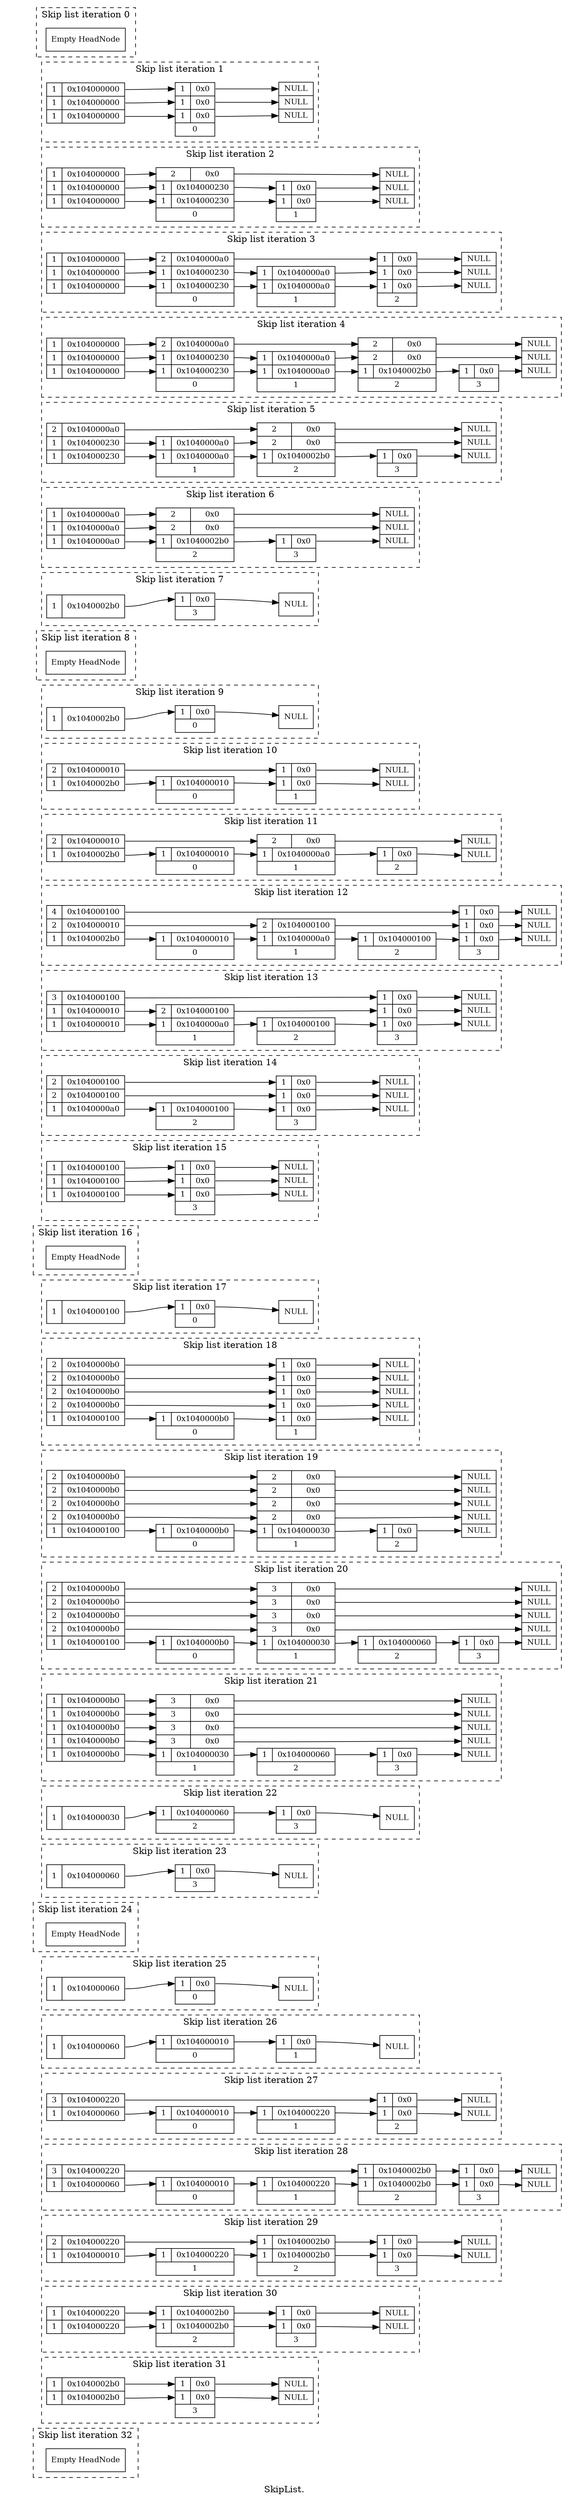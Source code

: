 # doc_insert_remove_repeat
digraph SkipList {
label = "SkipList."
graph [rankdir = "LR"];
node [fontsize = "12" shape = "ellipse"];
edge [];

subgraph cluster0 {
style=dashed
label="Skip list iteration 0"

"HeadNode0" [
label = "Empty HeadNode"
shape = "record"
];


}

subgraph cluster1 {
style=dashed
label="Skip list iteration 1"

"HeadNode1" [
label = "{ 1 | <f3> 0x104000000} | { 1 | <f2> 0x104000000} | { 1 | <f1> 0x104000000}"
shape = "record"
];
"HeadNode1":f1 -> "node10x104000000":w1 [];
"HeadNode1":f2 -> "node10x104000000":w2 [];
"HeadNode1":f3 -> "node10x104000000":w3 [];

"node10x104000000" [
label = " { <w3> 1 | <f3> 0x0 } | { <w2> 1 | <f2> 0x0 } | { <w1> 1 | <f1> 0x0 } | <f0> 0"
shape = "record"
];
"node10x104000000":f1 -> "node10x0":w1 [];
"node10x104000000":f2 -> "node10x0":w2 [];
"node10x104000000":f3 -> "node10x0":w3 [];

"node10x0" [label = "<w3> NULL | <w2> NULL | <w1> NULL" shape = "record"];
}

subgraph cluster2 {
style=dashed
label="Skip list iteration 2"

"HeadNode2" [
label = "{ 1 | <f3> 0x104000000} | { 1 | <f2> 0x104000000} | { 1 | <f1> 0x104000000}"
shape = "record"
];
"HeadNode2":f1 -> "node20x104000000":w1 [];
"HeadNode2":f2 -> "node20x104000000":w2 [];
"HeadNode2":f3 -> "node20x104000000":w3 [];

"node20x104000000" [
label = " { <w3> 2 | <f3> 0x0 } | { <w2> 1 | <f2> 0x104000230 } | { <w1> 1 | <f1> 0x104000230 } | <f0> 0"
shape = "record"
];
"node20x104000000":f1 -> "node20x104000230":w1 [];
"node20x104000000":f2 -> "node20x104000230":w2 [];
"node20x104000000":f3 -> "node20x0":w3 [];
"node20x104000230" [
label = " { <w2> 1 | <f2> 0x0 } | { <w1> 1 | <f1> 0x0 } | <f0> 1"
shape = "record"
];
"node20x104000230":f1 -> "node20x0":w1 [];
"node20x104000230":f2 -> "node20x0":w2 [];

"node20x0" [label = "<w3> NULL | <w2> NULL | <w1> NULL" shape = "record"];
}

subgraph cluster3 {
style=dashed
label="Skip list iteration 3"

"HeadNode3" [
label = "{ 1 | <f3> 0x104000000} | { 1 | <f2> 0x104000000} | { 1 | <f1> 0x104000000}"
shape = "record"
];
"HeadNode3":f1 -> "node30x104000000":w1 [];
"HeadNode3":f2 -> "node30x104000000":w2 [];
"HeadNode3":f3 -> "node30x104000000":w3 [];

"node30x104000000" [
label = " { <w3> 2 | <f3> 0x1040000a0 } | { <w2> 1 | <f2> 0x104000230 } | { <w1> 1 | <f1> 0x104000230 } | <f0> 0"
shape = "record"
];
"node30x104000000":f1 -> "node30x104000230":w1 [];
"node30x104000000":f2 -> "node30x104000230":w2 [];
"node30x104000000":f3 -> "node30x1040000a0":w3 [];
"node30x104000230" [
label = " { <w2> 1 | <f2> 0x1040000a0 } | { <w1> 1 | <f1> 0x1040000a0 } | <f0> 1"
shape = "record"
];
"node30x104000230":f1 -> "node30x1040000a0":w1 [];
"node30x104000230":f2 -> "node30x1040000a0":w2 [];
"node30x1040000a0" [
label = " { <w3> 1 | <f3> 0x0 } | { <w2> 1 | <f2> 0x0 } | { <w1> 1 | <f1> 0x0 } | <f0> 2"
shape = "record"
];
"node30x1040000a0":f1 -> "node30x0":w1 [];
"node30x1040000a0":f2 -> "node30x0":w2 [];
"node30x1040000a0":f3 -> "node30x0":w3 [];

"node30x0" [label = "<w3> NULL | <w2> NULL | <w1> NULL" shape = "record"];
}

subgraph cluster4 {
style=dashed
label="Skip list iteration 4"

"HeadNode4" [
label = "{ 1 | <f3> 0x104000000} | { 1 | <f2> 0x104000000} | { 1 | <f1> 0x104000000}"
shape = "record"
];
"HeadNode4":f1 -> "node40x104000000":w1 [];
"HeadNode4":f2 -> "node40x104000000":w2 [];
"HeadNode4":f3 -> "node40x104000000":w3 [];

"node40x104000000" [
label = " { <w3> 2 | <f3> 0x1040000a0 } | { <w2> 1 | <f2> 0x104000230 } | { <w1> 1 | <f1> 0x104000230 } | <f0> 0"
shape = "record"
];
"node40x104000000":f1 -> "node40x104000230":w1 [];
"node40x104000000":f2 -> "node40x104000230":w2 [];
"node40x104000000":f3 -> "node40x1040000a0":w3 [];
"node40x104000230" [
label = " { <w2> 1 | <f2> 0x1040000a0 } | { <w1> 1 | <f1> 0x1040000a0 } | <f0> 1"
shape = "record"
];
"node40x104000230":f1 -> "node40x1040000a0":w1 [];
"node40x104000230":f2 -> "node40x1040000a0":w2 [];
"node40x1040000a0" [
label = " { <w3> 2 | <f3> 0x0 } | { <w2> 2 | <f2> 0x0 } | { <w1> 1 | <f1> 0x1040002b0 } | <f0> 2"
shape = "record"
];
"node40x1040000a0":f1 -> "node40x1040002b0":w1 [];
"node40x1040000a0":f2 -> "node40x0":w2 [];
"node40x1040000a0":f3 -> "node40x0":w3 [];
"node40x1040002b0" [
label = " { <w1> 1 | <f1> 0x0 } | <f0> 3"
shape = "record"
];
"node40x1040002b0":f1 -> "node40x0":w1 [];

"node40x0" [label = "<w3> NULL | <w2> NULL | <w1> NULL" shape = "record"];
}

subgraph cluster5 {
style=dashed
label="Skip list iteration 5"

"HeadNode5" [
label = "{ 2 | <f3> 0x1040000a0} | { 1 | <f2> 0x104000230} | { 1 | <f1> 0x104000230}"
shape = "record"
];
"HeadNode5":f1 -> "node50x104000230":w1 [];
"HeadNode5":f2 -> "node50x104000230":w2 [];
"HeadNode5":f3 -> "node50x1040000a0":w3 [];

"node50x104000230" [
label = " { <w2> 1 | <f2> 0x1040000a0 } | { <w1> 1 | <f1> 0x1040000a0 } | <f0> 1"
shape = "record"
];
"node50x104000230":f1 -> "node50x1040000a0":w1 [];
"node50x104000230":f2 -> "node50x1040000a0":w2 [];
"node50x1040000a0" [
label = " { <w3> 2 | <f3> 0x0 } | { <w2> 2 | <f2> 0x0 } | { <w1> 1 | <f1> 0x1040002b0 } | <f0> 2"
shape = "record"
];
"node50x1040000a0":f1 -> "node50x1040002b0":w1 [];
"node50x1040000a0":f2 -> "node50x0":w2 [];
"node50x1040000a0":f3 -> "node50x0":w3 [];
"node50x1040002b0" [
label = " { <w1> 1 | <f1> 0x0 } | <f0> 3"
shape = "record"
];
"node50x1040002b0":f1 -> "node50x0":w1 [];

"node50x0" [label = "<w3> NULL | <w2> NULL | <w1> NULL" shape = "record"];
}

subgraph cluster6 {
style=dashed
label="Skip list iteration 6"

"HeadNode6" [
label = "{ 1 | <f3> 0x1040000a0} | { 1 | <f2> 0x1040000a0} | { 1 | <f1> 0x1040000a0}"
shape = "record"
];
"HeadNode6":f1 -> "node60x1040000a0":w1 [];
"HeadNode6":f2 -> "node60x1040000a0":w2 [];
"HeadNode6":f3 -> "node60x1040000a0":w3 [];

"node60x1040000a0" [
label = " { <w3> 2 | <f3> 0x0 } | { <w2> 2 | <f2> 0x0 } | { <w1> 1 | <f1> 0x1040002b0 } | <f0> 2"
shape = "record"
];
"node60x1040000a0":f1 -> "node60x1040002b0":w1 [];
"node60x1040000a0":f2 -> "node60x0":w2 [];
"node60x1040000a0":f3 -> "node60x0":w3 [];
"node60x1040002b0" [
label = " { <w1> 1 | <f1> 0x0 } | <f0> 3"
shape = "record"
];
"node60x1040002b0":f1 -> "node60x0":w1 [];

"node60x0" [label = "<w3> NULL | <w2> NULL | <w1> NULL" shape = "record"];
}

subgraph cluster7 {
style=dashed
label="Skip list iteration 7"

"HeadNode7" [
label = "{ 1 | <f1> 0x1040002b0}"
shape = "record"
];
"HeadNode7":f1 -> "node70x1040002b0":w1 [];

"node70x1040002b0" [
label = " { <w1> 1 | <f1> 0x0 } | <f0> 3"
shape = "record"
];
"node70x1040002b0":f1 -> "node70x0":w1 [];

"node70x0" [label = "<w1> NULL" shape = "record"];
}

subgraph cluster8 {
style=dashed
label="Skip list iteration 8"

"HeadNode8" [
label = "Empty HeadNode"
shape = "record"
];


}

subgraph cluster9 {
style=dashed
label="Skip list iteration 9"

"HeadNode9" [
label = "{ 1 | <f1> 0x1040002b0}"
shape = "record"
];
"HeadNode9":f1 -> "node90x1040002b0":w1 [];

"node90x1040002b0" [
label = " { <w1> 1 | <f1> 0x0 } | <f0> 0"
shape = "record"
];
"node90x1040002b0":f1 -> "node90x0":w1 [];

"node90x0" [label = "<w1> NULL" shape = "record"];
}

subgraph cluster10 {
style=dashed
label="Skip list iteration 10"

"HeadNode10" [
label = "{ 2 | <f2> 0x104000010} | { 1 | <f1> 0x1040002b0}"
shape = "record"
];
"HeadNode10":f1 -> "node100x1040002b0":w1 [];
"HeadNode10":f2 -> "node100x104000010":w2 [];

"node100x1040002b0" [
label = " { <w1> 1 | <f1> 0x104000010 } | <f0> 0"
shape = "record"
];
"node100x1040002b0":f1 -> "node100x104000010":w1 [];
"node100x104000010" [
label = " { <w2> 1 | <f2> 0x0 } | { <w1> 1 | <f1> 0x0 } | <f0> 1"
shape = "record"
];
"node100x104000010":f1 -> "node100x0":w1 [];
"node100x104000010":f2 -> "node100x0":w2 [];

"node100x0" [label = "<w2> NULL | <w1> NULL" shape = "record"];
}

subgraph cluster11 {
style=dashed
label="Skip list iteration 11"

"HeadNode11" [
label = "{ 2 | <f2> 0x104000010} | { 1 | <f1> 0x1040002b0}"
shape = "record"
];
"HeadNode11":f1 -> "node110x1040002b0":w1 [];
"HeadNode11":f2 -> "node110x104000010":w2 [];

"node110x1040002b0" [
label = " { <w1> 1 | <f1> 0x104000010 } | <f0> 0"
shape = "record"
];
"node110x1040002b0":f1 -> "node110x104000010":w1 [];
"node110x104000010" [
label = " { <w2> 2 | <f2> 0x0 } | { <w1> 1 | <f1> 0x1040000a0 } | <f0> 1"
shape = "record"
];
"node110x104000010":f1 -> "node110x1040000a0":w1 [];
"node110x104000010":f2 -> "node110x0":w2 [];
"node110x1040000a0" [
label = " { <w1> 1 | <f1> 0x0 } | <f0> 2"
shape = "record"
];
"node110x1040000a0":f1 -> "node110x0":w1 [];

"node110x0" [label = "<w2> NULL | <w1> NULL" shape = "record"];
}

subgraph cluster12 {
style=dashed
label="Skip list iteration 12"

"HeadNode12" [
label = "{ 4 | <f3> 0x104000100} | { 2 | <f2> 0x104000010} | { 1 | <f1> 0x1040002b0}"
shape = "record"
];
"HeadNode12":f1 -> "node120x1040002b0":w1 [];
"HeadNode12":f2 -> "node120x104000010":w2 [];
"HeadNode12":f3 -> "node120x104000100":w3 [];

"node120x1040002b0" [
label = " { <w1> 1 | <f1> 0x104000010 } | <f0> 0"
shape = "record"
];
"node120x1040002b0":f1 -> "node120x104000010":w1 [];
"node120x104000010" [
label = " { <w2> 2 | <f2> 0x104000100 } | { <w1> 1 | <f1> 0x1040000a0 } | <f0> 1"
shape = "record"
];
"node120x104000010":f1 -> "node120x1040000a0":w1 [];
"node120x104000010":f2 -> "node120x104000100":w2 [];
"node120x1040000a0" [
label = " { <w1> 1 | <f1> 0x104000100 } | <f0> 2"
shape = "record"
];
"node120x1040000a0":f1 -> "node120x104000100":w1 [];
"node120x104000100" [
label = " { <w3> 1 | <f3> 0x0 } | { <w2> 1 | <f2> 0x0 } | { <w1> 1 | <f1> 0x0 } | <f0> 3"
shape = "record"
];
"node120x104000100":f1 -> "node120x0":w1 [];
"node120x104000100":f2 -> "node120x0":w2 [];
"node120x104000100":f3 -> "node120x0":w3 [];

"node120x0" [label = "<w3> NULL | <w2> NULL | <w1> NULL" shape = "record"];
}

subgraph cluster13 {
style=dashed
label="Skip list iteration 13"

"HeadNode13" [
label = "{ 3 | <f3> 0x104000100} | { 1 | <f2> 0x104000010} | { 1 | <f1> 0x104000010}"
shape = "record"
];
"HeadNode13":f1 -> "node130x104000010":w1 [];
"HeadNode13":f2 -> "node130x104000010":w2 [];
"HeadNode13":f3 -> "node130x104000100":w3 [];

"node130x104000010" [
label = " { <w2> 2 | <f2> 0x104000100 } | { <w1> 1 | <f1> 0x1040000a0 } | <f0> 1"
shape = "record"
];
"node130x104000010":f1 -> "node130x1040000a0":w1 [];
"node130x104000010":f2 -> "node130x104000100":w2 [];
"node130x1040000a0" [
label = " { <w1> 1 | <f1> 0x104000100 } | <f0> 2"
shape = "record"
];
"node130x1040000a0":f1 -> "node130x104000100":w1 [];
"node130x104000100" [
label = " { <w3> 1 | <f3> 0x0 } | { <w2> 1 | <f2> 0x0 } | { <w1> 1 | <f1> 0x0 } | <f0> 3"
shape = "record"
];
"node130x104000100":f1 -> "node130x0":w1 [];
"node130x104000100":f2 -> "node130x0":w2 [];
"node130x104000100":f3 -> "node130x0":w3 [];

"node130x0" [label = "<w3> NULL | <w2> NULL | <w1> NULL" shape = "record"];
}

subgraph cluster14 {
style=dashed
label="Skip list iteration 14"

"HeadNode14" [
label = "{ 2 | <f3> 0x104000100} | { 2 | <f2> 0x104000100} | { 1 | <f1> 0x1040000a0}"
shape = "record"
];
"HeadNode14":f1 -> "node140x1040000a0":w1 [];
"HeadNode14":f2 -> "node140x104000100":w2 [];
"HeadNode14":f3 -> "node140x104000100":w3 [];

"node140x1040000a0" [
label = " { <w1> 1 | <f1> 0x104000100 } | <f0> 2"
shape = "record"
];
"node140x1040000a0":f1 -> "node140x104000100":w1 [];
"node140x104000100" [
label = " { <w3> 1 | <f3> 0x0 } | { <w2> 1 | <f2> 0x0 } | { <w1> 1 | <f1> 0x0 } | <f0> 3"
shape = "record"
];
"node140x104000100":f1 -> "node140x0":w1 [];
"node140x104000100":f2 -> "node140x0":w2 [];
"node140x104000100":f3 -> "node140x0":w3 [];

"node140x0" [label = "<w3> NULL | <w2> NULL | <w1> NULL" shape = "record"];
}

subgraph cluster15 {
style=dashed
label="Skip list iteration 15"

"HeadNode15" [
label = "{ 1 | <f3> 0x104000100} | { 1 | <f2> 0x104000100} | { 1 | <f1> 0x104000100}"
shape = "record"
];
"HeadNode15":f1 -> "node150x104000100":w1 [];
"HeadNode15":f2 -> "node150x104000100":w2 [];
"HeadNode15":f3 -> "node150x104000100":w3 [];

"node150x104000100" [
label = " { <w3> 1 | <f3> 0x0 } | { <w2> 1 | <f2> 0x0 } | { <w1> 1 | <f1> 0x0 } | <f0> 3"
shape = "record"
];
"node150x104000100":f1 -> "node150x0":w1 [];
"node150x104000100":f2 -> "node150x0":w2 [];
"node150x104000100":f3 -> "node150x0":w3 [];

"node150x0" [label = "<w3> NULL | <w2> NULL | <w1> NULL" shape = "record"];
}

subgraph cluster16 {
style=dashed
label="Skip list iteration 16"

"HeadNode16" [
label = "Empty HeadNode"
shape = "record"
];


}

subgraph cluster17 {
style=dashed
label="Skip list iteration 17"

"HeadNode17" [
label = "{ 1 | <f1> 0x104000100}"
shape = "record"
];
"HeadNode17":f1 -> "node170x104000100":w1 [];

"node170x104000100" [
label = " { <w1> 1 | <f1> 0x0 } | <f0> 0"
shape = "record"
];
"node170x104000100":f1 -> "node170x0":w1 [];

"node170x0" [label = "<w1> NULL" shape = "record"];
}

subgraph cluster18 {
style=dashed
label="Skip list iteration 18"

"HeadNode18" [
label = "{ 2 | <f5> 0x1040000b0} | { 2 | <f4> 0x1040000b0} | { 2 | <f3> 0x1040000b0} | { 2 | <f2> 0x1040000b0} | { 1 | <f1> 0x104000100}"
shape = "record"
];
"HeadNode18":f1 -> "node180x104000100":w1 [];
"HeadNode18":f2 -> "node180x1040000b0":w2 [];
"HeadNode18":f3 -> "node180x1040000b0":w3 [];
"HeadNode18":f4 -> "node180x1040000b0":w4 [];
"HeadNode18":f5 -> "node180x1040000b0":w5 [];

"node180x104000100" [
label = " { <w1> 1 | <f1> 0x1040000b0 } | <f0> 0"
shape = "record"
];
"node180x104000100":f1 -> "node180x1040000b0":w1 [];
"node180x1040000b0" [
label = " { <w5> 1 | <f5> 0x0 } | { <w4> 1 | <f4> 0x0 } | { <w3> 1 | <f3> 0x0 } | { <w2> 1 | <f2> 0x0 } | { <w1> 1 | <f1> 0x0 } | <f0> 1"
shape = "record"
];
"node180x1040000b0":f1 -> "node180x0":w1 [];
"node180x1040000b0":f2 -> "node180x0":w2 [];
"node180x1040000b0":f3 -> "node180x0":w3 [];
"node180x1040000b0":f4 -> "node180x0":w4 [];
"node180x1040000b0":f5 -> "node180x0":w5 [];

"node180x0" [label = "<w5> NULL | <w4> NULL | <w3> NULL | <w2> NULL | <w1> NULL" shape = "record"];
}

subgraph cluster19 {
style=dashed
label="Skip list iteration 19"

"HeadNode19" [
label = "{ 2 | <f5> 0x1040000b0} | { 2 | <f4> 0x1040000b0} | { 2 | <f3> 0x1040000b0} | { 2 | <f2> 0x1040000b0} | { 1 | <f1> 0x104000100}"
shape = "record"
];
"HeadNode19":f1 -> "node190x104000100":w1 [];
"HeadNode19":f2 -> "node190x1040000b0":w2 [];
"HeadNode19":f3 -> "node190x1040000b0":w3 [];
"HeadNode19":f4 -> "node190x1040000b0":w4 [];
"HeadNode19":f5 -> "node190x1040000b0":w5 [];

"node190x104000100" [
label = " { <w1> 1 | <f1> 0x1040000b0 } | <f0> 0"
shape = "record"
];
"node190x104000100":f1 -> "node190x1040000b0":w1 [];
"node190x1040000b0" [
label = " { <w5> 2 | <f5> 0x0 } | { <w4> 2 | <f4> 0x0 } | { <w3> 2 | <f3> 0x0 } | { <w2> 2 | <f2> 0x0 } | { <w1> 1 | <f1> 0x104000030 } | <f0> 1"
shape = "record"
];
"node190x1040000b0":f1 -> "node190x104000030":w1 [];
"node190x1040000b0":f2 -> "node190x0":w2 [];
"node190x1040000b0":f3 -> "node190x0":w3 [];
"node190x1040000b0":f4 -> "node190x0":w4 [];
"node190x1040000b0":f5 -> "node190x0":w5 [];
"node190x104000030" [
label = " { <w1> 1 | <f1> 0x0 } | <f0> 2"
shape = "record"
];
"node190x104000030":f1 -> "node190x0":w1 [];

"node190x0" [label = "<w5> NULL | <w4> NULL | <w3> NULL | <w2> NULL | <w1> NULL" shape = "record"];
}

subgraph cluster20 {
style=dashed
label="Skip list iteration 20"

"HeadNode20" [
label = "{ 2 | <f5> 0x1040000b0} | { 2 | <f4> 0x1040000b0} | { 2 | <f3> 0x1040000b0} | { 2 | <f2> 0x1040000b0} | { 1 | <f1> 0x104000100}"
shape = "record"
];
"HeadNode20":f1 -> "node200x104000100":w1 [];
"HeadNode20":f2 -> "node200x1040000b0":w2 [];
"HeadNode20":f3 -> "node200x1040000b0":w3 [];
"HeadNode20":f4 -> "node200x1040000b0":w4 [];
"HeadNode20":f5 -> "node200x1040000b0":w5 [];

"node200x104000100" [
label = " { <w1> 1 | <f1> 0x1040000b0 } | <f0> 0"
shape = "record"
];
"node200x104000100":f1 -> "node200x1040000b0":w1 [];
"node200x1040000b0" [
label = " { <w5> 3 | <f5> 0x0 } | { <w4> 3 | <f4> 0x0 } | { <w3> 3 | <f3> 0x0 } | { <w2> 3 | <f2> 0x0 } | { <w1> 1 | <f1> 0x104000030 } | <f0> 1"
shape = "record"
];
"node200x1040000b0":f1 -> "node200x104000030":w1 [];
"node200x1040000b0":f2 -> "node200x0":w2 [];
"node200x1040000b0":f3 -> "node200x0":w3 [];
"node200x1040000b0":f4 -> "node200x0":w4 [];
"node200x1040000b0":f5 -> "node200x0":w5 [];
"node200x104000030" [
label = " { <w1> 1 | <f1> 0x104000060 } | <f0> 2"
shape = "record"
];
"node200x104000030":f1 -> "node200x104000060":w1 [];
"node200x104000060" [
label = " { <w1> 1 | <f1> 0x0 } | <f0> 3"
shape = "record"
];
"node200x104000060":f1 -> "node200x0":w1 [];

"node200x0" [label = "<w5> NULL | <w4> NULL | <w3> NULL | <w2> NULL | <w1> NULL" shape = "record"];
}

subgraph cluster21 {
style=dashed
label="Skip list iteration 21"

"HeadNode21" [
label = "{ 1 | <f5> 0x1040000b0} | { 1 | <f4> 0x1040000b0} | { 1 | <f3> 0x1040000b0} | { 1 | <f2> 0x1040000b0} | { 1 | <f1> 0x1040000b0}"
shape = "record"
];
"HeadNode21":f1 -> "node210x1040000b0":w1 [];
"HeadNode21":f2 -> "node210x1040000b0":w2 [];
"HeadNode21":f3 -> "node210x1040000b0":w3 [];
"HeadNode21":f4 -> "node210x1040000b0":w4 [];
"HeadNode21":f5 -> "node210x1040000b0":w5 [];

"node210x1040000b0" [
label = " { <w5> 3 | <f5> 0x0 } | { <w4> 3 | <f4> 0x0 } | { <w3> 3 | <f3> 0x0 } | { <w2> 3 | <f2> 0x0 } | { <w1> 1 | <f1> 0x104000030 } | <f0> 1"
shape = "record"
];
"node210x1040000b0":f1 -> "node210x104000030":w1 [];
"node210x1040000b0":f2 -> "node210x0":w2 [];
"node210x1040000b0":f3 -> "node210x0":w3 [];
"node210x1040000b0":f4 -> "node210x0":w4 [];
"node210x1040000b0":f5 -> "node210x0":w5 [];
"node210x104000030" [
label = " { <w1> 1 | <f1> 0x104000060 } | <f0> 2"
shape = "record"
];
"node210x104000030":f1 -> "node210x104000060":w1 [];
"node210x104000060" [
label = " { <w1> 1 | <f1> 0x0 } | <f0> 3"
shape = "record"
];
"node210x104000060":f1 -> "node210x0":w1 [];

"node210x0" [label = "<w5> NULL | <w4> NULL | <w3> NULL | <w2> NULL | <w1> NULL" shape = "record"];
}

subgraph cluster22 {
style=dashed
label="Skip list iteration 22"

"HeadNode22" [
label = "{ 1 | <f1> 0x104000030}"
shape = "record"
];
"HeadNode22":f1 -> "node220x104000030":w1 [];

"node220x104000030" [
label = " { <w1> 1 | <f1> 0x104000060 } | <f0> 2"
shape = "record"
];
"node220x104000030":f1 -> "node220x104000060":w1 [];
"node220x104000060" [
label = " { <w1> 1 | <f1> 0x0 } | <f0> 3"
shape = "record"
];
"node220x104000060":f1 -> "node220x0":w1 [];

"node220x0" [label = "<w1> NULL" shape = "record"];
}

subgraph cluster23 {
style=dashed
label="Skip list iteration 23"

"HeadNode23" [
label = "{ 1 | <f1> 0x104000060}"
shape = "record"
];
"HeadNode23":f1 -> "node230x104000060":w1 [];

"node230x104000060" [
label = " { <w1> 1 | <f1> 0x0 } | <f0> 3"
shape = "record"
];
"node230x104000060":f1 -> "node230x0":w1 [];

"node230x0" [label = "<w1> NULL" shape = "record"];
}

subgraph cluster24 {
style=dashed
label="Skip list iteration 24"

"HeadNode24" [
label = "Empty HeadNode"
shape = "record"
];


}

subgraph cluster25 {
style=dashed
label="Skip list iteration 25"

"HeadNode25" [
label = "{ 1 | <f1> 0x104000060}"
shape = "record"
];
"HeadNode25":f1 -> "node250x104000060":w1 [];

"node250x104000060" [
label = " { <w1> 1 | <f1> 0x0 } | <f0> 0"
shape = "record"
];
"node250x104000060":f1 -> "node250x0":w1 [];

"node250x0" [label = "<w1> NULL" shape = "record"];
}

subgraph cluster26 {
style=dashed
label="Skip list iteration 26"

"HeadNode26" [
label = "{ 1 | <f1> 0x104000060}"
shape = "record"
];
"HeadNode26":f1 -> "node260x104000060":w1 [];

"node260x104000060" [
label = " { <w1> 1 | <f1> 0x104000010 } | <f0> 0"
shape = "record"
];
"node260x104000060":f1 -> "node260x104000010":w1 [];
"node260x104000010" [
label = " { <w1> 1 | <f1> 0x0 } | <f0> 1"
shape = "record"
];
"node260x104000010":f1 -> "node260x0":w1 [];

"node260x0" [label = "<w1> NULL" shape = "record"];
}

subgraph cluster27 {
style=dashed
label="Skip list iteration 27"

"HeadNode27" [
label = "{ 3 | <f2> 0x104000220} | { 1 | <f1> 0x104000060}"
shape = "record"
];
"HeadNode27":f1 -> "node270x104000060":w1 [];
"HeadNode27":f2 -> "node270x104000220":w2 [];

"node270x104000060" [
label = " { <w1> 1 | <f1> 0x104000010 } | <f0> 0"
shape = "record"
];
"node270x104000060":f1 -> "node270x104000010":w1 [];
"node270x104000010" [
label = " { <w1> 1 | <f1> 0x104000220 } | <f0> 1"
shape = "record"
];
"node270x104000010":f1 -> "node270x104000220":w1 [];
"node270x104000220" [
label = " { <w2> 1 | <f2> 0x0 } | { <w1> 1 | <f1> 0x0 } | <f0> 2"
shape = "record"
];
"node270x104000220":f1 -> "node270x0":w1 [];
"node270x104000220":f2 -> "node270x0":w2 [];

"node270x0" [label = "<w2> NULL | <w1> NULL" shape = "record"];
}

subgraph cluster28 {
style=dashed
label="Skip list iteration 28"

"HeadNode28" [
label = "{ 3 | <f2> 0x104000220} | { 1 | <f1> 0x104000060}"
shape = "record"
];
"HeadNode28":f1 -> "node280x104000060":w1 [];
"HeadNode28":f2 -> "node280x104000220":w2 [];

"node280x104000060" [
label = " { <w1> 1 | <f1> 0x104000010 } | <f0> 0"
shape = "record"
];
"node280x104000060":f1 -> "node280x104000010":w1 [];
"node280x104000010" [
label = " { <w1> 1 | <f1> 0x104000220 } | <f0> 1"
shape = "record"
];
"node280x104000010":f1 -> "node280x104000220":w1 [];
"node280x104000220" [
label = " { <w2> 1 | <f2> 0x1040002b0 } | { <w1> 1 | <f1> 0x1040002b0 } | <f0> 2"
shape = "record"
];
"node280x104000220":f1 -> "node280x1040002b0":w1 [];
"node280x104000220":f2 -> "node280x1040002b0":w2 [];
"node280x1040002b0" [
label = " { <w2> 1 | <f2> 0x0 } | { <w1> 1 | <f1> 0x0 } | <f0> 3"
shape = "record"
];
"node280x1040002b0":f1 -> "node280x0":w1 [];
"node280x1040002b0":f2 -> "node280x0":w2 [];

"node280x0" [label = "<w2> NULL | <w1> NULL" shape = "record"];
}

subgraph cluster29 {
style=dashed
label="Skip list iteration 29"

"HeadNode29" [
label = "{ 2 | <f2> 0x104000220} | { 1 | <f1> 0x104000010}"
shape = "record"
];
"HeadNode29":f1 -> "node290x104000010":w1 [];
"HeadNode29":f2 -> "node290x104000220":w2 [];

"node290x104000010" [
label = " { <w1> 1 | <f1> 0x104000220 } | <f0> 1"
shape = "record"
];
"node290x104000010":f1 -> "node290x104000220":w1 [];
"node290x104000220" [
label = " { <w2> 1 | <f2> 0x1040002b0 } | { <w1> 1 | <f1> 0x1040002b0 } | <f0> 2"
shape = "record"
];
"node290x104000220":f1 -> "node290x1040002b0":w1 [];
"node290x104000220":f2 -> "node290x1040002b0":w2 [];
"node290x1040002b0" [
label = " { <w2> 1 | <f2> 0x0 } | { <w1> 1 | <f1> 0x0 } | <f0> 3"
shape = "record"
];
"node290x1040002b0":f1 -> "node290x0":w1 [];
"node290x1040002b0":f2 -> "node290x0":w2 [];

"node290x0" [label = "<w2> NULL | <w1> NULL" shape = "record"];
}

subgraph cluster30 {
style=dashed
label="Skip list iteration 30"

"HeadNode30" [
label = "{ 1 | <f2> 0x104000220} | { 1 | <f1> 0x104000220}"
shape = "record"
];
"HeadNode30":f1 -> "node300x104000220":w1 [];
"HeadNode30":f2 -> "node300x104000220":w2 [];

"node300x104000220" [
label = " { <w2> 1 | <f2> 0x1040002b0 } | { <w1> 1 | <f1> 0x1040002b0 } | <f0> 2"
shape = "record"
];
"node300x104000220":f1 -> "node300x1040002b0":w1 [];
"node300x104000220":f2 -> "node300x1040002b0":w2 [];
"node300x1040002b0" [
label = " { <w2> 1 | <f2> 0x0 } | { <w1> 1 | <f1> 0x0 } | <f0> 3"
shape = "record"
];
"node300x1040002b0":f1 -> "node300x0":w1 [];
"node300x1040002b0":f2 -> "node300x0":w2 [];

"node300x0" [label = "<w2> NULL | <w1> NULL" shape = "record"];
}

subgraph cluster31 {
style=dashed
label="Skip list iteration 31"

"HeadNode31" [
label = "{ 1 | <f2> 0x1040002b0} | { 1 | <f1> 0x1040002b0}"
shape = "record"
];
"HeadNode31":f1 -> "node310x1040002b0":w1 [];
"HeadNode31":f2 -> "node310x1040002b0":w2 [];

"node310x1040002b0" [
label = " { <w2> 1 | <f2> 0x0 } | { <w1> 1 | <f1> 0x0 } | <f0> 3"
shape = "record"
];
"node310x1040002b0":f1 -> "node310x0":w1 [];
"node310x1040002b0":f2 -> "node310x0":w2 [];

"node310x0" [label = "<w2> NULL | <w1> NULL" shape = "record"];
}

subgraph cluster32 {
style=dashed
label="Skip list iteration 32"

"HeadNode32" [
label = "Empty HeadNode"
shape = "record"
];


}

node0 [shape=record, label = "<f0> | <f1> | <f2> | <f3> | <f4> | <f5> | <f6> | <f7> | <f8> | <f9> | <f10> | <f11> | <f12> | <f13> | <f14> | <f15> | <f16> | <f17> | <f18> | <f19> | <f20> | <f21> | <f22> | <f23> | <f24> | <f25> | <f26> | <f27> | <f28> | <f29> | <f30> | <f31> | <f32> | ", style=invis, width=0.01];
node0:f0 -> HeadNode0 [style=invis];
node0:f1 -> HeadNode1 [style=invis];
node0:f2 -> HeadNode2 [style=invis];
node0:f3 -> HeadNode3 [style=invis];
node0:f4 -> HeadNode4 [style=invis];
node0:f5 -> HeadNode5 [style=invis];
node0:f6 -> HeadNode6 [style=invis];
node0:f7 -> HeadNode7 [style=invis];
node0:f8 -> HeadNode8 [style=invis];
node0:f9 -> HeadNode9 [style=invis];
node0:f10 -> HeadNode10 [style=invis];
node0:f11 -> HeadNode11 [style=invis];
node0:f12 -> HeadNode12 [style=invis];
node0:f13 -> HeadNode13 [style=invis];
node0:f14 -> HeadNode14 [style=invis];
node0:f15 -> HeadNode15 [style=invis];
node0:f16 -> HeadNode16 [style=invis];
node0:f17 -> HeadNode17 [style=invis];
node0:f18 -> HeadNode18 [style=invis];
node0:f19 -> HeadNode19 [style=invis];
node0:f20 -> HeadNode20 [style=invis];
node0:f21 -> HeadNode21 [style=invis];
node0:f22 -> HeadNode22 [style=invis];
node0:f23 -> HeadNode23 [style=invis];
node0:f24 -> HeadNode24 [style=invis];
node0:f25 -> HeadNode25 [style=invis];
node0:f26 -> HeadNode26 [style=invis];
node0:f27 -> HeadNode27 [style=invis];
node0:f28 -> HeadNode28 [style=invis];
node0:f29 -> HeadNode29 [style=invis];
node0:f30 -> HeadNode30 [style=invis];
node0:f31 -> HeadNode31 [style=invis];
node0:f32 -> HeadNode32 [style=invis];
}
